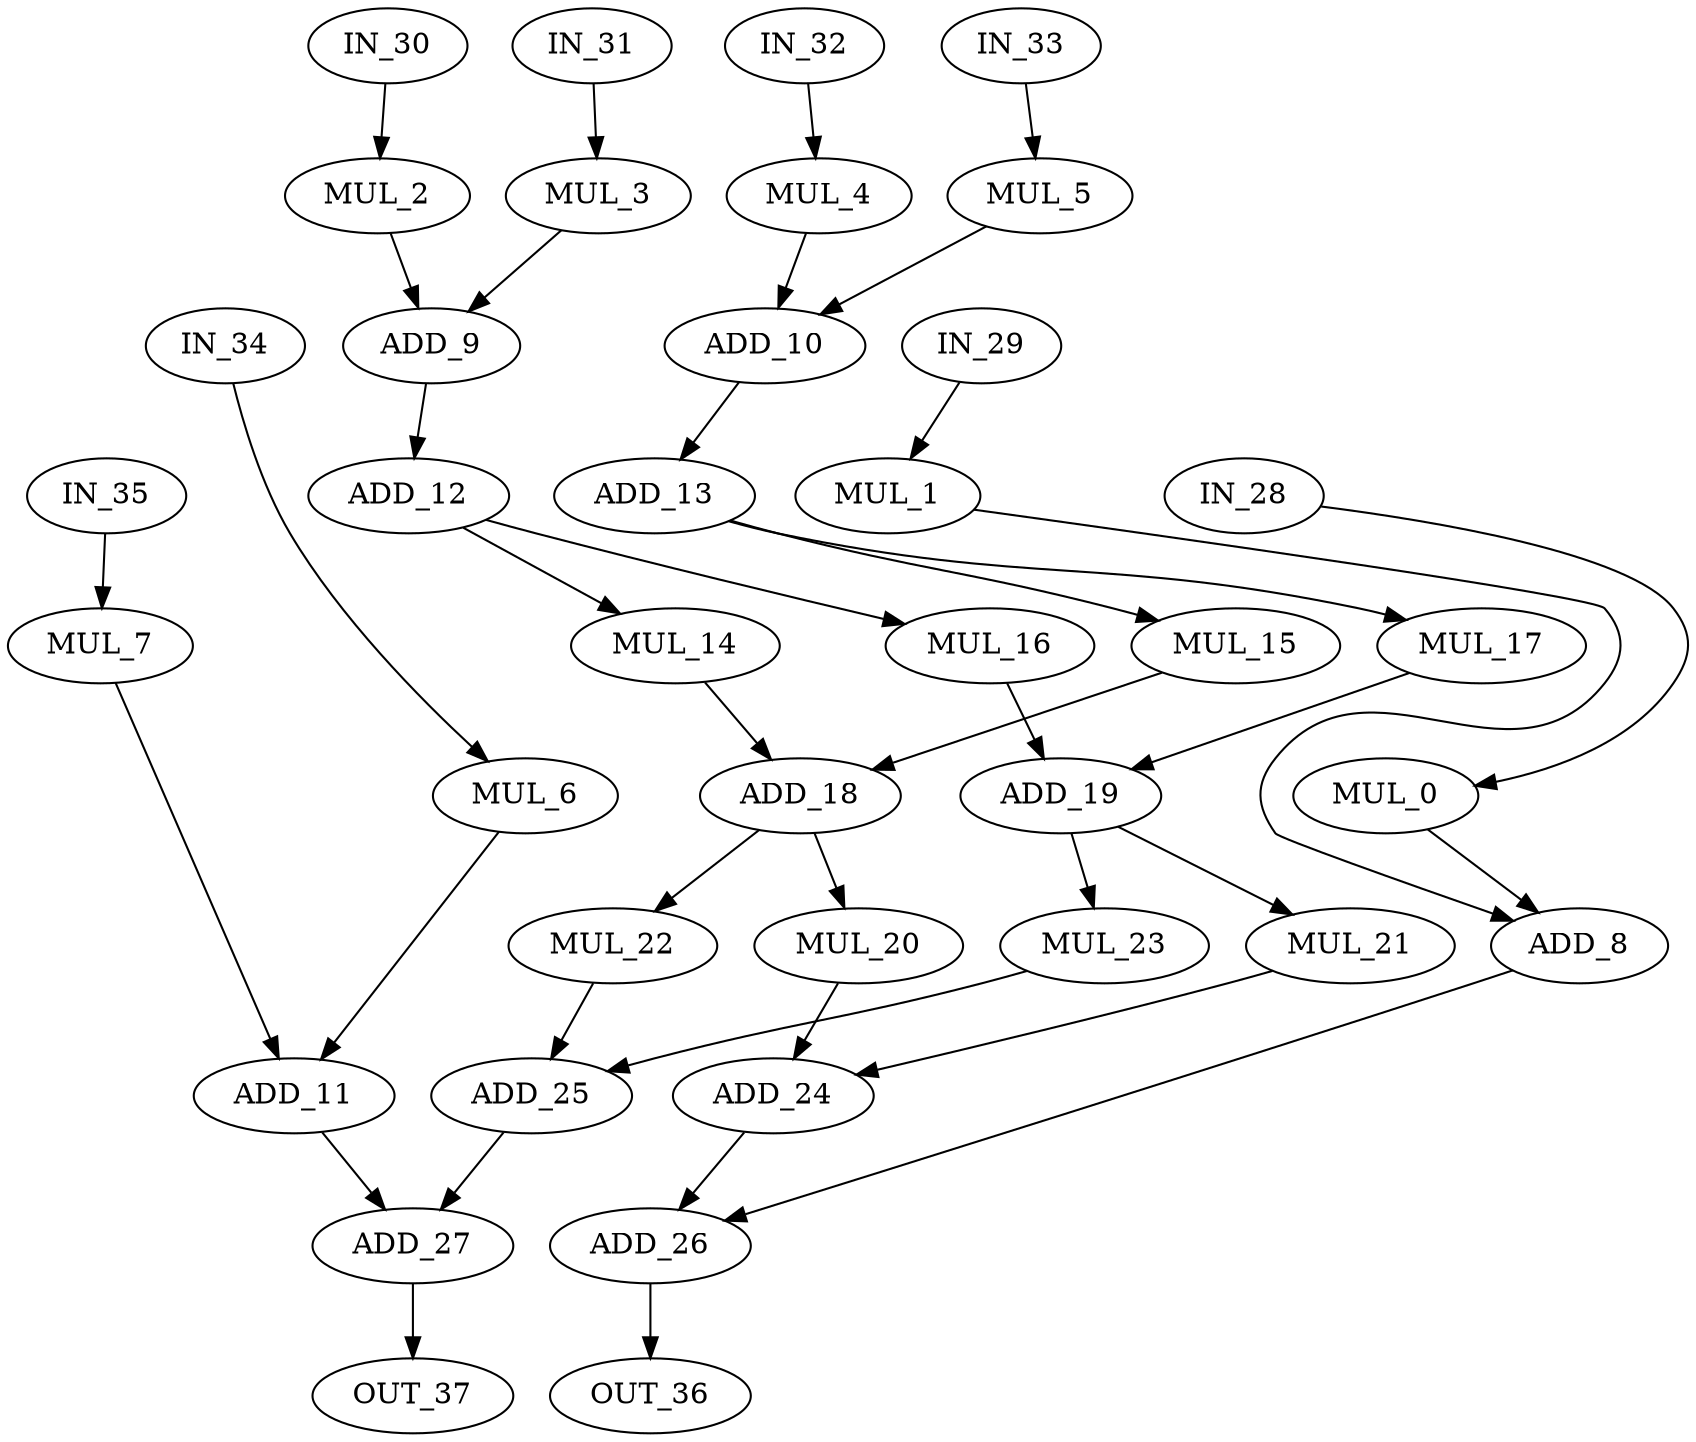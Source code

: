 digraph arf {
    0 [label = MUL_0 op = muli value = 2 ] ;
    1 [label = MUL_1 op = muli value = 2 ] ;
    2 [label = MUL_2 op = muli value = 2 ] ;
    3 [label = MUL_3 op = muli value = 2 ] ;
    4 [label = MUL_4 op = muli value = 2 ] ;
    5 [label = MUL_5 op = muli value = 2 ] ;
    6 [label = MUL_6 op = muli value = 2 ] ;
    7 [label = MUL_7 op = muli value = 2 ] ;
    8 [label = ADD_8 op = add ] ;
    9 [label = ADD_9 op = add ] ;
    10 [label = ADD_10 op = add ] ;
    11 [label = ADD_11 op = add ] ;
    12 [label = ADD_12 op = addi value = 2 ] ;
    13 [label = ADD_13 op = addi value = 2 ] ;
    14 [label = MUL_14 op = muli value = 2 ] ;
    15 [label = MUL_15 op = muli value = 2 ] ;
    16 [label = MUL_16 op = muli value = 2 ] ;
    17 [label = MUL_17 op = muli value = 2 ] ;
    18 [label = ADD_18 op = add ] ;
    19 [label = ADD_19 op = add ] ;
    20 [label = MUL_20 op = muli value = 2 ] ;
    21 [label = MUL_21 op = muli value = 2 ] ;
    22 [label = MUL_22 op = muli value = 2 ] ;
    23 [label = MUL_23 op = muli value = 2 ] ;
    24 [label = ADD_24 op = add ] ;
    25 [label = ADD_25 op = add ] ;
    26 [label = ADD_26 op = add ] ;
    27 [label = ADD_27 op = add ] ;
    28 [label = IN_28 op = in ] ;
    29 [label = IN_29 op = in ] ;
    30 [label = IN_30 op = in ] ;
    31 [label = IN_31 op = in ] ;
    32 [label = IN_32 op = in ] ;
    33 [label = IN_33 op = in ] ;
    34 [label = IN_34 op = in ] ;
    35 [label = IN_35 op = in ] ;
    36 [label = OUT_36 op = out ] ;
    37 [label = OUT_37 op = out ] ;
    
    28 -> 0 [port = 0  weight = 0 ] ;
    29 -> 1 [port = 0  weight = 0 ] ;
    30 -> 2 [port = 0  weight = 0 ] ;
    31 -> 3 [port = 0  weight = 0 ] ;
    32 -> 4 [port = 0  weight = 0 ] ;
    33 -> 5 [port = 0  weight = 0 ] ;
    34 -> 6 [port = 0  weight = 0 ] ;
    35 -> 7 [port = 0  weight = 0 ] ;
    0 -> 8 [port = 0  weight = 0 ] ;
    1 -> 8 [port = 1  weight = 0 ] ;
    2 -> 9 [port = 0  weight = 0 ] ;
    3 -> 9 [port = 1  weight = 0 ] ;
    4 -> 10 [port = 0  weight = 0 ] ;
    5 -> 10 [port = 1  weight = 0 ] ;
    6 -> 11 [port = 0  weight = 0 ] ;
    7 -> 11 [port = 1  weight = 0 ] ;
    9 -> 12 [port = 0  weight = 0 ] ;
    10 -> 13 [port = 0  weight = 0 ] ;
    12 -> 14 [port = 0  weight = 0 ] ;
    13 -> 15 [port = 0  weight = 0 ] ;
    12 -> 16 [port = 0  weight = 0 ] ;
    13 -> 17 [port = 0  weight = 0 ] ;
    14 -> 18 [port = 0  weight = 0 ] ;
    15 -> 18 [port = 1  weight = 0 ] ;
    16 -> 19 [port = 0  weight = 0 ] ;
    17 -> 19 [port = 1  weight = 0 ] ;
    18 -> 20 [port = 0  weight = 0 ] ;
    19 -> 21 [port = 0  weight = 0 ] ;
    18 -> 22 [port = 0  weight = 0 ] ;
    19 -> 23 [port = 0  weight = 0 ] ;
    20 -> 24 [port = 0  weight = 0 ] ;
    21 -> 24 [port = 1  weight = 0 ] ;
    22 -> 25 [port = 0  weight = 0 ] ;
    23 -> 25 [port = 1  weight = 0 ] ;
    8 -> 26 [port = 0  weight = 0 ] ;
    24 -> 26 [port = 1  weight = 0 ] ;
    11 -> 27 [port = 0  weight = 0 ] ;
    25 -> 27 [port = 1  weight = 0 ] ;
    26 -> 36 [port = 0  weight = 0 ] ;
    27 -> 37 [port = 0  weight = 0 ] ;
}